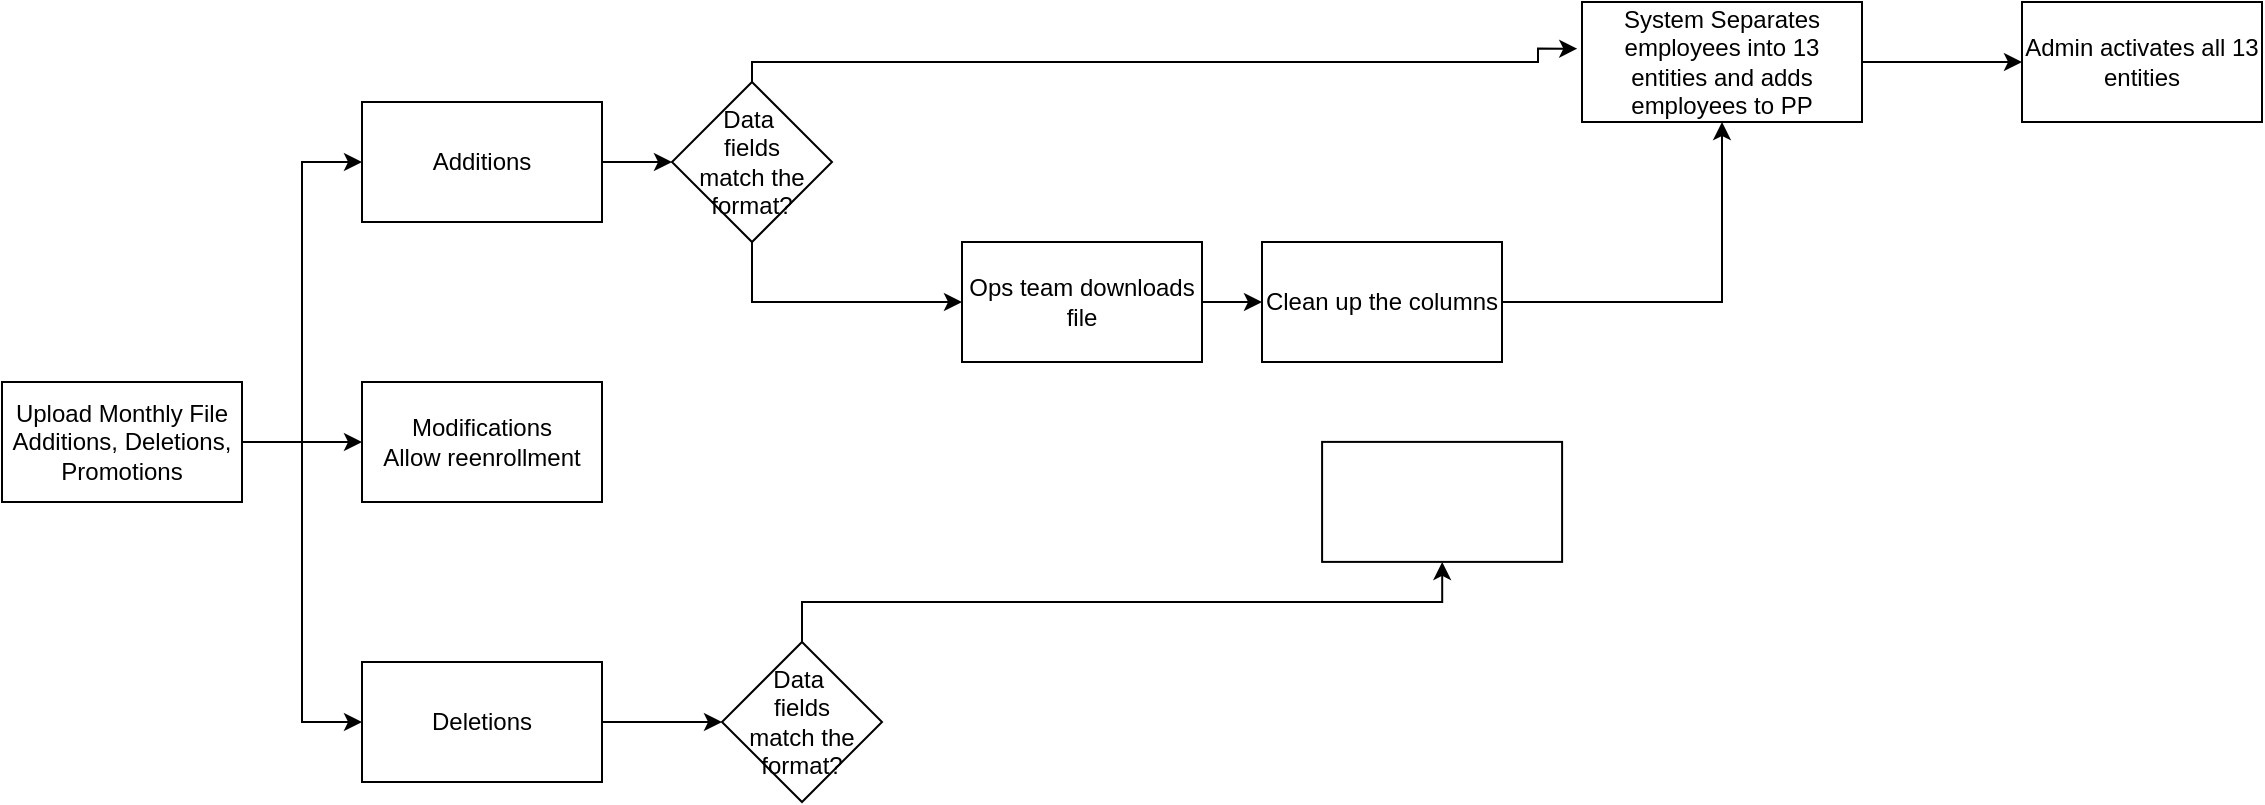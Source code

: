 <mxfile version="24.6.5" type="github">
  <diagram name="Page-1" id="uHiiFnSb_q-HpFeLsput">
    <mxGraphModel dx="1286" dy="933" grid="1" gridSize="10" guides="1" tooltips="1" connect="1" arrows="1" fold="1" page="1" pageScale="1" pageWidth="850" pageHeight="1100" math="0" shadow="0">
      <root>
        <mxCell id="0" />
        <mxCell id="1" parent="0" />
        <mxCell id="WPK7s5qIF8awcQLVcm9o-7" style="edgeStyle=orthogonalEdgeStyle;rounded=0;orthogonalLoop=1;jettySize=auto;html=1;exitX=1;exitY=0.5;exitDx=0;exitDy=0;entryX=0;entryY=0.5;entryDx=0;entryDy=0;" edge="1" parent="1" source="WPK7s5qIF8awcQLVcm9o-1" target="WPK7s5qIF8awcQLVcm9o-6">
          <mxGeometry relative="1" as="geometry" />
        </mxCell>
        <mxCell id="WPK7s5qIF8awcQLVcm9o-9" style="edgeStyle=orthogonalEdgeStyle;rounded=0;orthogonalLoop=1;jettySize=auto;html=1;exitX=1;exitY=0.5;exitDx=0;exitDy=0;entryX=0;entryY=0.5;entryDx=0;entryDy=0;" edge="1" parent="1" source="WPK7s5qIF8awcQLVcm9o-1" target="WPK7s5qIF8awcQLVcm9o-8">
          <mxGeometry relative="1" as="geometry" />
        </mxCell>
        <mxCell id="WPK7s5qIF8awcQLVcm9o-25" style="edgeStyle=orthogonalEdgeStyle;rounded=0;orthogonalLoop=1;jettySize=auto;html=1;exitX=1;exitY=0.5;exitDx=0;exitDy=0;entryX=0;entryY=0.5;entryDx=0;entryDy=0;" edge="1" parent="1" source="WPK7s5qIF8awcQLVcm9o-1" target="WPK7s5qIF8awcQLVcm9o-24">
          <mxGeometry relative="1" as="geometry" />
        </mxCell>
        <mxCell id="WPK7s5qIF8awcQLVcm9o-1" value="Upload Monthly File&lt;div&gt;Additions, Deletions, Promotions&lt;/div&gt;" style="rounded=0;whiteSpace=wrap;html=1;" vertex="1" parent="1">
          <mxGeometry x="90" y="380" width="120" height="60" as="geometry" />
        </mxCell>
        <mxCell id="WPK7s5qIF8awcQLVcm9o-6" value="Modifications&lt;div&gt;Allow reenrollment&lt;/div&gt;" style="rounded=0;whiteSpace=wrap;html=1;" vertex="1" parent="1">
          <mxGeometry x="270" y="380" width="120" height="60" as="geometry" />
        </mxCell>
        <mxCell id="WPK7s5qIF8awcQLVcm9o-28" value="" style="edgeStyle=orthogonalEdgeStyle;rounded=0;orthogonalLoop=1;jettySize=auto;html=1;" edge="1" parent="1" source="WPK7s5qIF8awcQLVcm9o-8" target="WPK7s5qIF8awcQLVcm9o-27">
          <mxGeometry relative="1" as="geometry" />
        </mxCell>
        <mxCell id="WPK7s5qIF8awcQLVcm9o-8" value="Deletions" style="rounded=0;whiteSpace=wrap;html=1;" vertex="1" parent="1">
          <mxGeometry x="270" y="520" width="120" height="60" as="geometry" />
        </mxCell>
        <mxCell id="WPK7s5qIF8awcQLVcm9o-14" value="" style="edgeStyle=orthogonalEdgeStyle;rounded=0;orthogonalLoop=1;jettySize=auto;html=1;" edge="1" parent="1" source="WPK7s5qIF8awcQLVcm9o-10" target="WPK7s5qIF8awcQLVcm9o-13">
          <mxGeometry relative="1" as="geometry" />
        </mxCell>
        <mxCell id="WPK7s5qIF8awcQLVcm9o-10" value="System Separates employees into 13 entities and adds employees to PP" style="rounded=0;whiteSpace=wrap;html=1;" vertex="1" parent="1">
          <mxGeometry x="880" y="190" width="140" height="60" as="geometry" />
        </mxCell>
        <mxCell id="WPK7s5qIF8awcQLVcm9o-13" value="Admin activates all 13 entities" style="whiteSpace=wrap;html=1;rounded=0;" vertex="1" parent="1">
          <mxGeometry x="1100" y="190" width="120" height="60" as="geometry" />
        </mxCell>
        <mxCell id="WPK7s5qIF8awcQLVcm9o-17" style="edgeStyle=orthogonalEdgeStyle;rounded=0;orthogonalLoop=1;jettySize=auto;html=1;entryX=-0.017;entryY=0.389;entryDx=0;entryDy=0;entryPerimeter=0;" edge="1" parent="1" source="WPK7s5qIF8awcQLVcm9o-16" target="WPK7s5qIF8awcQLVcm9o-10">
          <mxGeometry relative="1" as="geometry">
            <mxPoint x="680" y="240" as="targetPoint" />
            <Array as="points">
              <mxPoint x="465" y="220" />
              <mxPoint x="858" y="220" />
            </Array>
          </mxGeometry>
        </mxCell>
        <mxCell id="WPK7s5qIF8awcQLVcm9o-19" style="edgeStyle=orthogonalEdgeStyle;rounded=0;orthogonalLoop=1;jettySize=auto;html=1;entryX=0;entryY=0.5;entryDx=0;entryDy=0;" edge="1" parent="1" source="WPK7s5qIF8awcQLVcm9o-16" target="WPK7s5qIF8awcQLVcm9o-20">
          <mxGeometry relative="1" as="geometry">
            <mxPoint x="530" y="370" as="targetPoint" />
            <Array as="points">
              <mxPoint x="465" y="340" />
            </Array>
          </mxGeometry>
        </mxCell>
        <mxCell id="WPK7s5qIF8awcQLVcm9o-16" value="Data&amp;nbsp;&lt;div&gt;fields match&amp;nbsp;&lt;span style=&quot;background-color: initial;&quot;&gt;the format?&lt;/span&gt;&lt;/div&gt;" style="rhombus;whiteSpace=wrap;html=1;" vertex="1" parent="1">
          <mxGeometry x="425" y="230" width="80" height="80" as="geometry" />
        </mxCell>
        <mxCell id="WPK7s5qIF8awcQLVcm9o-22" value="" style="edgeStyle=orthogonalEdgeStyle;rounded=0;orthogonalLoop=1;jettySize=auto;html=1;" edge="1" parent="1" source="WPK7s5qIF8awcQLVcm9o-20" target="WPK7s5qIF8awcQLVcm9o-21">
          <mxGeometry relative="1" as="geometry" />
        </mxCell>
        <mxCell id="WPK7s5qIF8awcQLVcm9o-20" value="Ops team downloads file" style="rounded=0;whiteSpace=wrap;html=1;" vertex="1" parent="1">
          <mxGeometry x="570" y="310" width="120" height="60" as="geometry" />
        </mxCell>
        <mxCell id="WPK7s5qIF8awcQLVcm9o-23" style="edgeStyle=orthogonalEdgeStyle;rounded=0;orthogonalLoop=1;jettySize=auto;html=1;" edge="1" parent="1" source="WPK7s5qIF8awcQLVcm9o-21" target="WPK7s5qIF8awcQLVcm9o-10">
          <mxGeometry relative="1" as="geometry" />
        </mxCell>
        <mxCell id="WPK7s5qIF8awcQLVcm9o-21" value="Clean up the columns" style="whiteSpace=wrap;html=1;rounded=0;" vertex="1" parent="1">
          <mxGeometry x="720" y="310" width="120" height="60" as="geometry" />
        </mxCell>
        <mxCell id="WPK7s5qIF8awcQLVcm9o-26" value="" style="edgeStyle=orthogonalEdgeStyle;rounded=0;orthogonalLoop=1;jettySize=auto;html=1;" edge="1" parent="1" source="WPK7s5qIF8awcQLVcm9o-24" target="WPK7s5qIF8awcQLVcm9o-16">
          <mxGeometry relative="1" as="geometry" />
        </mxCell>
        <mxCell id="WPK7s5qIF8awcQLVcm9o-24" value="Additions" style="rounded=0;whiteSpace=wrap;html=1;" vertex="1" parent="1">
          <mxGeometry x="270" y="240" width="120" height="60" as="geometry" />
        </mxCell>
        <mxCell id="WPK7s5qIF8awcQLVcm9o-30" value="" style="edgeStyle=orthogonalEdgeStyle;rounded=0;orthogonalLoop=1;jettySize=auto;html=1;exitX=0.5;exitY=0;exitDx=0;exitDy=0;" edge="1" parent="1" source="WPK7s5qIF8awcQLVcm9o-27" target="WPK7s5qIF8awcQLVcm9o-29">
          <mxGeometry relative="1" as="geometry">
            <mxPoint x="539.997" y="510.003" as="sourcePoint" />
          </mxGeometry>
        </mxCell>
        <mxCell id="WPK7s5qIF8awcQLVcm9o-27" value="Data&amp;nbsp;&lt;div&gt;fields match&amp;nbsp;&lt;span style=&quot;background-color: initial;&quot;&gt;the format?&lt;/span&gt;&lt;/div&gt;" style="rhombus;whiteSpace=wrap;html=1;" vertex="1" parent="1">
          <mxGeometry x="450" y="510" width="80" height="80" as="geometry" />
        </mxCell>
        <mxCell id="WPK7s5qIF8awcQLVcm9o-29" value="" style="whiteSpace=wrap;html=1;" vertex="1" parent="1">
          <mxGeometry x="750.05" y="409.95" width="120" height="60" as="geometry" />
        </mxCell>
      </root>
    </mxGraphModel>
  </diagram>
</mxfile>
